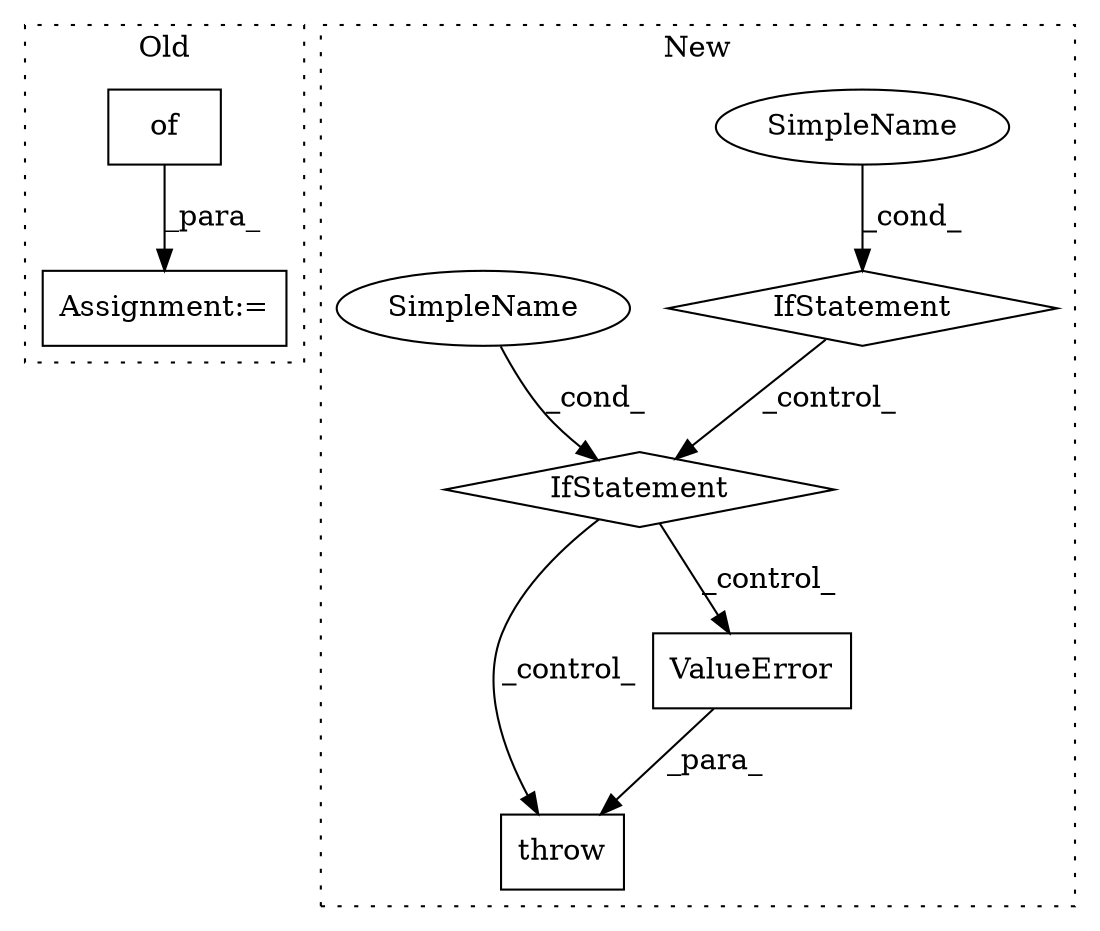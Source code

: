digraph G {
subgraph cluster0 {
1 [label="of" a="32" s="1513" l="4" shape="box"];
5 [label="Assignment:=" a="7" s="1494" l="1" shape="box"];
label = "Old";
style="dotted";
}
subgraph cluster1 {
2 [label="throw" a="53" s="2011" l="6" shape="box"];
3 [label="IfStatement" a="25" s="1781,1815" l="4,2" shape="diamond"];
4 [label="SimpleName" a="42" s="" l="" shape="ellipse"];
6 [label="ValueError" a="32" s="2017,2170" l="11,1" shape="box"];
7 [label="IfStatement" a="25" s="1970,1997" l="4,2" shape="diamond"];
8 [label="SimpleName" a="42" s="" l="" shape="ellipse"];
label = "New";
style="dotted";
}
1 -> 5 [label="_para_"];
3 -> 7 [label="_control_"];
4 -> 3 [label="_cond_"];
6 -> 2 [label="_para_"];
7 -> 6 [label="_control_"];
7 -> 2 [label="_control_"];
8 -> 7 [label="_cond_"];
}